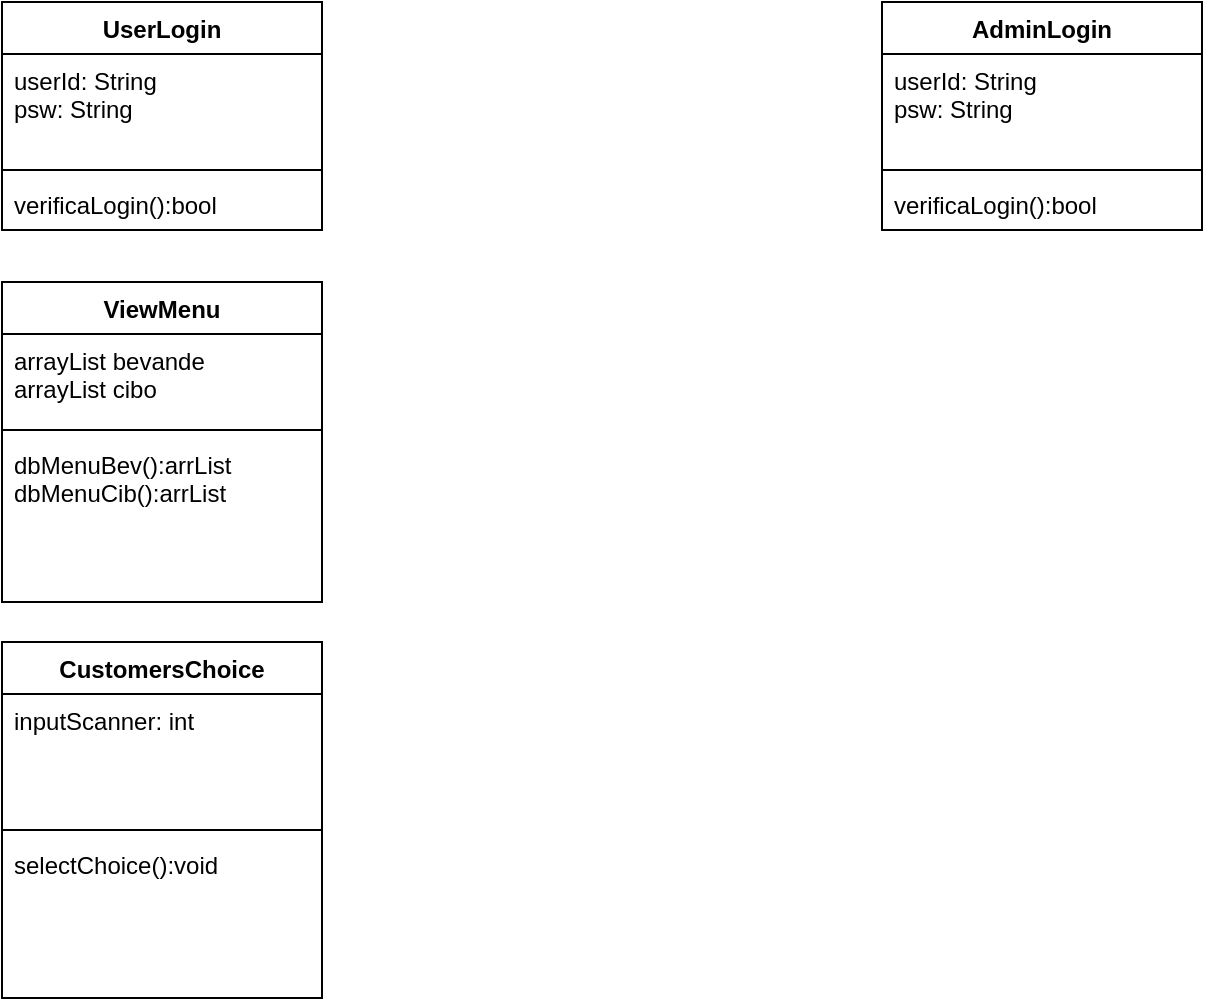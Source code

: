 <mxfile version="17.4.0" type="github">
  <diagram name="Page-1" id="e7e014a7-5840-1c2e-5031-d8a46d1fe8dd">
    <mxGraphModel dx="946" dy="504" grid="1" gridSize="10" guides="1" tooltips="1" connect="1" arrows="1" fold="1" page="1" pageScale="1" pageWidth="1169" pageHeight="826" background="none" math="0" shadow="0">
      <root>
        <mxCell id="0" />
        <mxCell id="1" parent="0" />
        <mxCell id="xfhg_DOnATRVv8KiTffJ-52" value="UserLogin" style="swimlane;fontStyle=1;align=center;verticalAlign=top;childLayout=stackLayout;horizontal=1;startSize=26;horizontalStack=0;resizeParent=1;resizeParentMax=0;resizeLast=0;collapsible=1;marginBottom=0;" vertex="1" parent="1">
          <mxGeometry x="120" y="40" width="160" height="114" as="geometry" />
        </mxCell>
        <mxCell id="xfhg_DOnATRVv8KiTffJ-53" value="userId: String&#xa;psw: String&#xa;" style="text;strokeColor=none;fillColor=none;align=left;verticalAlign=top;spacingLeft=4;spacingRight=4;overflow=hidden;rotatable=0;points=[[0,0.5],[1,0.5]];portConstraint=eastwest;" vertex="1" parent="xfhg_DOnATRVv8KiTffJ-52">
          <mxGeometry y="26" width="160" height="54" as="geometry" />
        </mxCell>
        <mxCell id="xfhg_DOnATRVv8KiTffJ-54" value="" style="line;strokeWidth=1;fillColor=none;align=left;verticalAlign=middle;spacingTop=-1;spacingLeft=3;spacingRight=3;rotatable=0;labelPosition=right;points=[];portConstraint=eastwest;" vertex="1" parent="xfhg_DOnATRVv8KiTffJ-52">
          <mxGeometry y="80" width="160" height="8" as="geometry" />
        </mxCell>
        <mxCell id="xfhg_DOnATRVv8KiTffJ-55" value="verificaLogin():bool" style="text;strokeColor=none;fillColor=none;align=left;verticalAlign=top;spacingLeft=4;spacingRight=4;overflow=hidden;rotatable=0;points=[[0,0.5],[1,0.5]];portConstraint=eastwest;" vertex="1" parent="xfhg_DOnATRVv8KiTffJ-52">
          <mxGeometry y="88" width="160" height="26" as="geometry" />
        </mxCell>
        <mxCell id="xfhg_DOnATRVv8KiTffJ-56" value="AdminLogin" style="swimlane;fontStyle=1;align=center;verticalAlign=top;childLayout=stackLayout;horizontal=1;startSize=26;horizontalStack=0;resizeParent=1;resizeParentMax=0;resizeLast=0;collapsible=1;marginBottom=0;" vertex="1" parent="1">
          <mxGeometry x="560" y="40" width="160" height="114" as="geometry" />
        </mxCell>
        <mxCell id="xfhg_DOnATRVv8KiTffJ-57" value="userId: String&#xa;psw: String&#xa;" style="text;strokeColor=none;fillColor=none;align=left;verticalAlign=top;spacingLeft=4;spacingRight=4;overflow=hidden;rotatable=0;points=[[0,0.5],[1,0.5]];portConstraint=eastwest;" vertex="1" parent="xfhg_DOnATRVv8KiTffJ-56">
          <mxGeometry y="26" width="160" height="54" as="geometry" />
        </mxCell>
        <mxCell id="xfhg_DOnATRVv8KiTffJ-58" value="" style="line;strokeWidth=1;fillColor=none;align=left;verticalAlign=middle;spacingTop=-1;spacingLeft=3;spacingRight=3;rotatable=0;labelPosition=right;points=[];portConstraint=eastwest;" vertex="1" parent="xfhg_DOnATRVv8KiTffJ-56">
          <mxGeometry y="80" width="160" height="8" as="geometry" />
        </mxCell>
        <mxCell id="xfhg_DOnATRVv8KiTffJ-59" value="verificaLogin():bool" style="text;strokeColor=none;fillColor=none;align=left;verticalAlign=top;spacingLeft=4;spacingRight=4;overflow=hidden;rotatable=0;points=[[0,0.5],[1,0.5]];portConstraint=eastwest;" vertex="1" parent="xfhg_DOnATRVv8KiTffJ-56">
          <mxGeometry y="88" width="160" height="26" as="geometry" />
        </mxCell>
        <mxCell id="xfhg_DOnATRVv8KiTffJ-64" value="ViewMenu" style="swimlane;fontStyle=1;align=center;verticalAlign=top;childLayout=stackLayout;horizontal=1;startSize=26;horizontalStack=0;resizeParent=1;resizeParentMax=0;resizeLast=0;collapsible=1;marginBottom=0;" vertex="1" parent="1">
          <mxGeometry x="120" y="180" width="160" height="160" as="geometry" />
        </mxCell>
        <mxCell id="xfhg_DOnATRVv8KiTffJ-65" value="arrayList bevande&#xa;arrayList cibo" style="text;strokeColor=none;fillColor=none;align=left;verticalAlign=top;spacingLeft=4;spacingRight=4;overflow=hidden;rotatable=0;points=[[0,0.5],[1,0.5]];portConstraint=eastwest;" vertex="1" parent="xfhg_DOnATRVv8KiTffJ-64">
          <mxGeometry y="26" width="160" height="44" as="geometry" />
        </mxCell>
        <mxCell id="xfhg_DOnATRVv8KiTffJ-66" value="" style="line;strokeWidth=1;fillColor=none;align=left;verticalAlign=middle;spacingTop=-1;spacingLeft=3;spacingRight=3;rotatable=0;labelPosition=right;points=[];portConstraint=eastwest;" vertex="1" parent="xfhg_DOnATRVv8KiTffJ-64">
          <mxGeometry y="70" width="160" height="8" as="geometry" />
        </mxCell>
        <mxCell id="xfhg_DOnATRVv8KiTffJ-67" value="dbMenuBev():arrList&#xa;dbMenuCib():arrList" style="text;strokeColor=none;fillColor=none;align=left;verticalAlign=top;spacingLeft=4;spacingRight=4;overflow=hidden;rotatable=0;points=[[0,0.5],[1,0.5]];portConstraint=eastwest;" vertex="1" parent="xfhg_DOnATRVv8KiTffJ-64">
          <mxGeometry y="78" width="160" height="82" as="geometry" />
        </mxCell>
        <mxCell id="xfhg_DOnATRVv8KiTffJ-68" value="CustomersChoice" style="swimlane;fontStyle=1;align=center;verticalAlign=top;childLayout=stackLayout;horizontal=1;startSize=26;horizontalStack=0;resizeParent=1;resizeParentMax=0;resizeLast=0;collapsible=1;marginBottom=0;" vertex="1" parent="1">
          <mxGeometry x="120" y="360" width="160" height="178" as="geometry" />
        </mxCell>
        <mxCell id="xfhg_DOnATRVv8KiTffJ-69" value="inputScanner: int&#xa;" style="text;strokeColor=none;fillColor=none;align=left;verticalAlign=top;spacingLeft=4;spacingRight=4;overflow=hidden;rotatable=0;points=[[0,0.5],[1,0.5]];portConstraint=eastwest;" vertex="1" parent="xfhg_DOnATRVv8KiTffJ-68">
          <mxGeometry y="26" width="160" height="64" as="geometry" />
        </mxCell>
        <mxCell id="xfhg_DOnATRVv8KiTffJ-70" value="" style="line;strokeWidth=1;fillColor=none;align=left;verticalAlign=middle;spacingTop=-1;spacingLeft=3;spacingRight=3;rotatable=0;labelPosition=right;points=[];portConstraint=eastwest;" vertex="1" parent="xfhg_DOnATRVv8KiTffJ-68">
          <mxGeometry y="90" width="160" height="8" as="geometry" />
        </mxCell>
        <mxCell id="xfhg_DOnATRVv8KiTffJ-71" value="selectChoice():void" style="text;strokeColor=none;fillColor=none;align=left;verticalAlign=top;spacingLeft=4;spacingRight=4;overflow=hidden;rotatable=0;points=[[0,0.5],[1,0.5]];portConstraint=eastwest;" vertex="1" parent="xfhg_DOnATRVv8KiTffJ-68">
          <mxGeometry y="98" width="160" height="80" as="geometry" />
        </mxCell>
      </root>
    </mxGraphModel>
  </diagram>
</mxfile>
